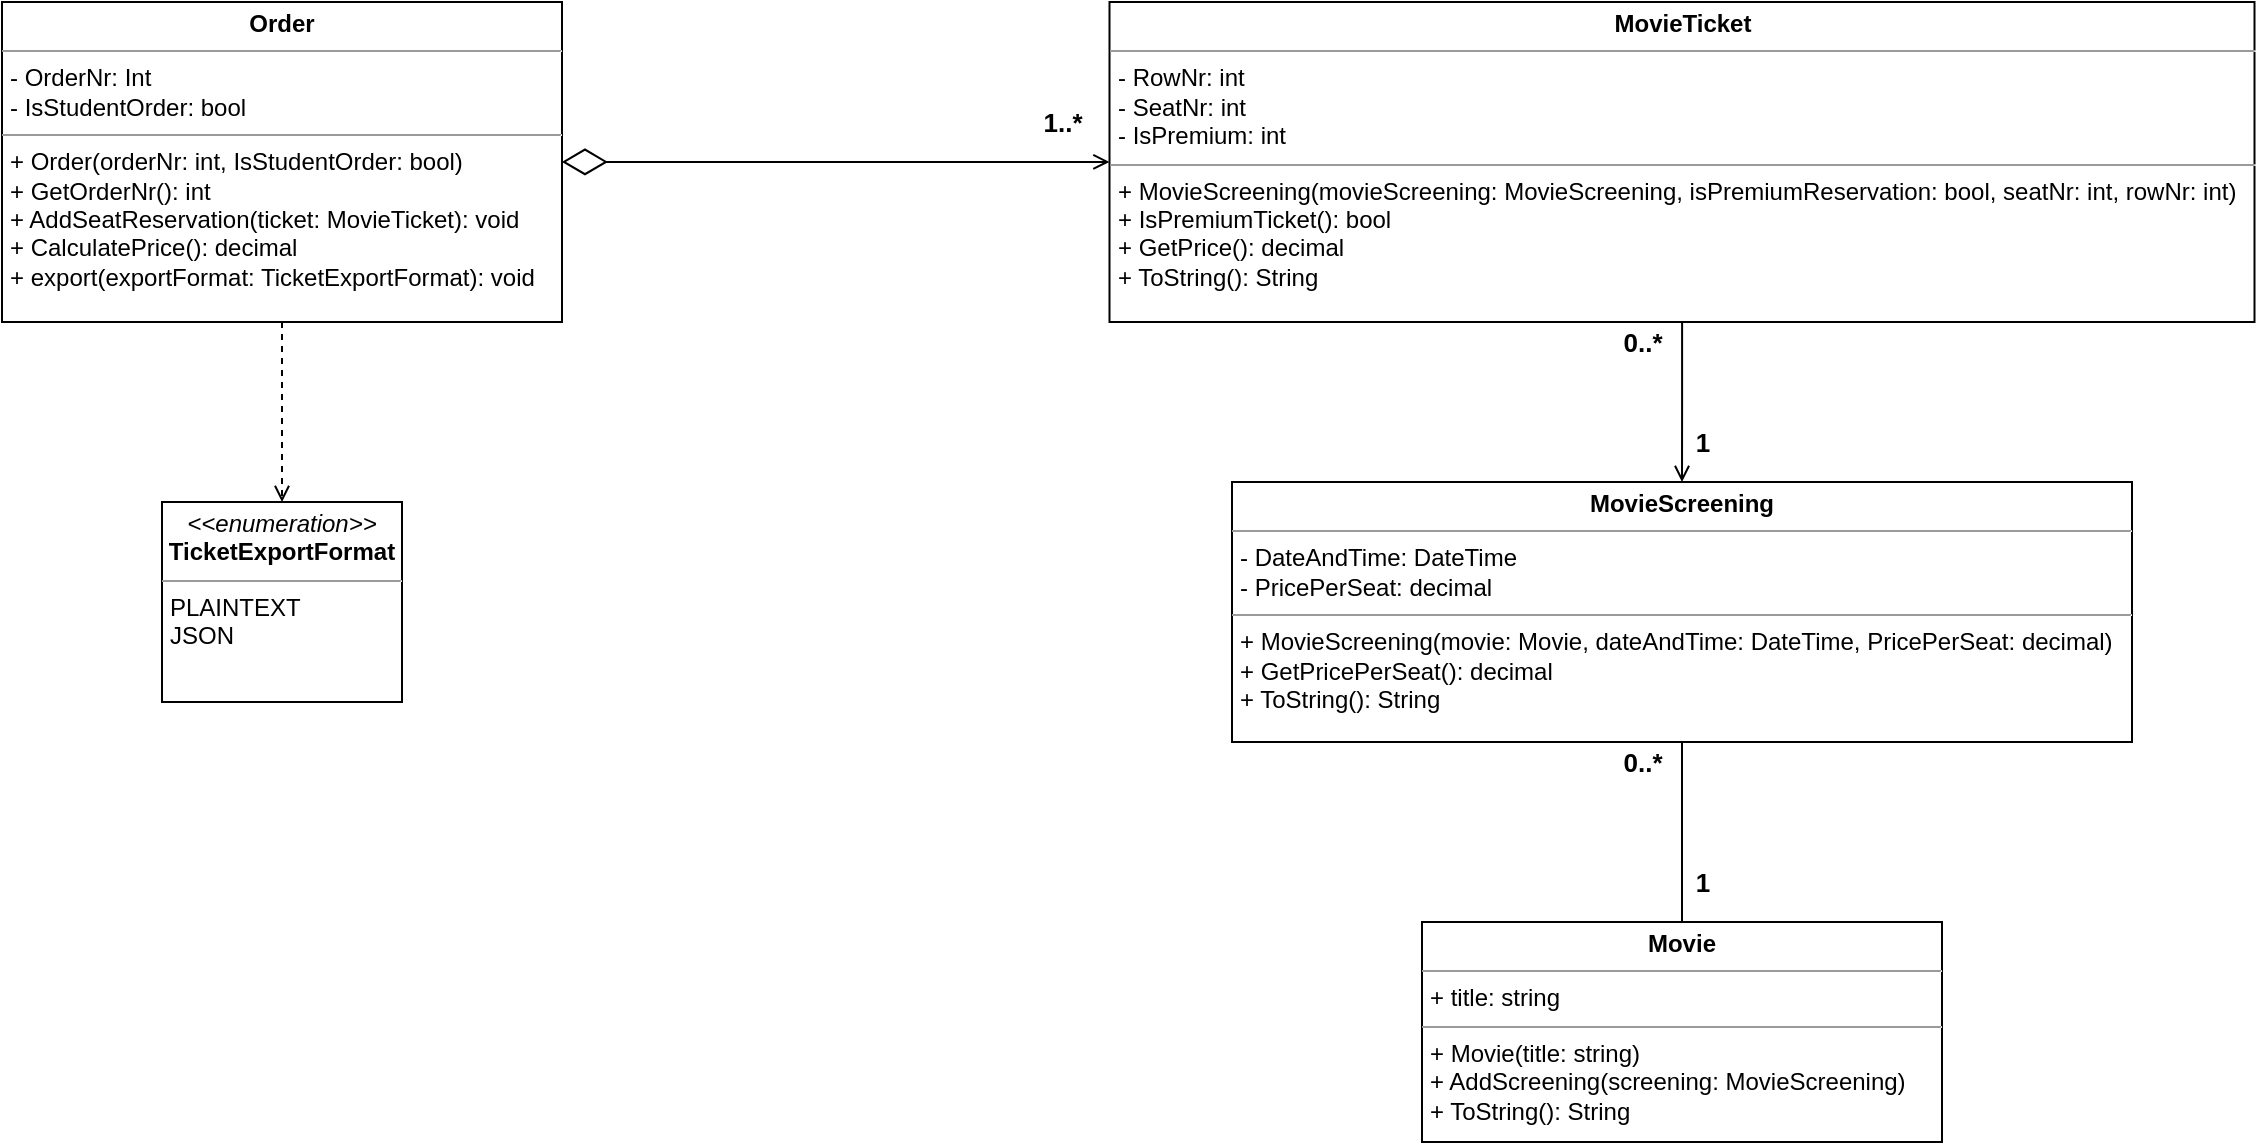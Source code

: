 <mxfile version="23.1.2" type="device">
  <diagram name="Pagina-1" id="U_jNc_FZuAALlaXXZ3Iq">
    <mxGraphModel dx="2466" dy="892" grid="1" gridSize="10" guides="1" tooltips="1" connect="1" arrows="1" fold="1" page="1" pageScale="1" pageWidth="827" pageHeight="1169" math="0" shadow="0">
      <root>
        <mxCell id="0" />
        <mxCell id="1" parent="0" />
        <mxCell id="fK8WGxgtLyPAO6y16H-V-1" value="&lt;p style=&quot;margin:0px;margin-top:4px;text-align:center;&quot;&gt;&lt;b&gt;Movie&lt;/b&gt;&lt;/p&gt;&lt;hr size=&quot;1&quot;&gt;&lt;p style=&quot;margin:0px;margin-left:4px;&quot;&gt;+ title: string&lt;br&gt;&lt;/p&gt;&lt;hr size=&quot;1&quot;&gt;&lt;p style=&quot;margin:0px;margin-left:4px;&quot;&gt;+ Movie(title: string)&lt;br&gt;+ AddScreening(screening: MovieScreening)&lt;br&gt;+ ToString(): String&lt;/p&gt;" style="verticalAlign=top;align=left;overflow=fill;fontSize=12;fontFamily=Helvetica;html=1;whiteSpace=wrap;" vertex="1" parent="1">
          <mxGeometry x="250" y="610" width="260" height="110" as="geometry" />
        </mxCell>
        <mxCell id="fK8WGxgtLyPAO6y16H-V-4" style="edgeStyle=orthogonalEdgeStyle;rounded=0;orthogonalLoop=1;jettySize=auto;html=1;entryX=0.5;entryY=0;entryDx=0;entryDy=0;endArrow=none;endFill=0;" edge="1" parent="1" source="fK8WGxgtLyPAO6y16H-V-2" target="fK8WGxgtLyPAO6y16H-V-1">
          <mxGeometry relative="1" as="geometry">
            <Array as="points">
              <mxPoint x="380" y="550" />
              <mxPoint x="380" y="550" />
            </Array>
          </mxGeometry>
        </mxCell>
        <mxCell id="fK8WGxgtLyPAO6y16H-V-6" value="&lt;font style=&quot;font-size: 13px;&quot;&gt;&lt;b&gt;1&lt;/b&gt;&lt;/font&gt;" style="edgeLabel;html=1;align=center;verticalAlign=middle;resizable=0;points=[];" vertex="1" connectable="0" parent="fK8WGxgtLyPAO6y16H-V-4">
          <mxGeometry x="-0.289" relative="1" as="geometry">
            <mxPoint x="10" y="38" as="offset" />
          </mxGeometry>
        </mxCell>
        <mxCell id="fK8WGxgtLyPAO6y16H-V-7" value="&lt;font style=&quot;font-size: 13px;&quot;&gt;&lt;b&gt;0..*&lt;/b&gt;&lt;/font&gt;" style="edgeLabel;html=1;align=center;verticalAlign=middle;resizable=0;points=[];" vertex="1" connectable="0" parent="fK8WGxgtLyPAO6y16H-V-4">
          <mxGeometry x="-0.267" relative="1" as="geometry">
            <mxPoint x="-20" y="-23" as="offset" />
          </mxGeometry>
        </mxCell>
        <mxCell id="fK8WGxgtLyPAO6y16H-V-2" value="&lt;p style=&quot;margin:0px;margin-top:4px;text-align:center;&quot;&gt;&lt;b&gt;MovieScreening&lt;/b&gt;&lt;/p&gt;&lt;hr size=&quot;1&quot;&gt;&lt;p style=&quot;margin:0px;margin-left:4px;&quot;&gt;- DateAndTime: DateTime&lt;br&gt;- PricePerSeat: decimal&lt;/p&gt;&lt;hr size=&quot;1&quot;&gt;&lt;p style=&quot;margin:0px;margin-left:4px;&quot;&gt;+ MovieScreening(movie: Movie, dateAndTime: DateTime, PricePerSeat: decimal)&lt;br&gt;+ GetPricePerSeat(): decimal&lt;br&gt;+ ToString(): String&lt;/p&gt;" style="verticalAlign=top;align=left;overflow=fill;fontSize=12;fontFamily=Helvetica;html=1;whiteSpace=wrap;" vertex="1" parent="1">
          <mxGeometry x="155" y="390" width="450" height="130" as="geometry" />
        </mxCell>
        <mxCell id="fK8WGxgtLyPAO6y16H-V-5" style="edgeStyle=orthogonalEdgeStyle;rounded=0;orthogonalLoop=1;jettySize=auto;html=1;entryX=0.5;entryY=0;entryDx=0;entryDy=0;endArrow=open;endFill=0;" edge="1" parent="1" source="fK8WGxgtLyPAO6y16H-V-3" target="fK8WGxgtLyPAO6y16H-V-2">
          <mxGeometry relative="1" as="geometry" />
        </mxCell>
        <mxCell id="fK8WGxgtLyPAO6y16H-V-8" value="&lt;font style=&quot;font-size: 13px;&quot;&gt;&lt;b&gt;0..*&lt;/b&gt;&lt;/font&gt;" style="edgeLabel;html=1;align=center;verticalAlign=middle;resizable=0;points=[];" vertex="1" connectable="0" parent="fK8WGxgtLyPAO6y16H-V-5">
          <mxGeometry x="-0.526" y="-2" relative="1" as="geometry">
            <mxPoint x="-18" y="-9" as="offset" />
          </mxGeometry>
        </mxCell>
        <mxCell id="fK8WGxgtLyPAO6y16H-V-9" value="&lt;font style=&quot;font-size: 13px;&quot;&gt;&lt;b&gt;1&lt;/b&gt;&lt;/font&gt;" style="edgeLabel;html=1;align=center;verticalAlign=middle;resizable=0;points=[];" vertex="1" connectable="0" parent="fK8WGxgtLyPAO6y16H-V-5">
          <mxGeometry x="-0.226" y="-1" relative="1" as="geometry">
            <mxPoint x="11" y="29" as="offset" />
          </mxGeometry>
        </mxCell>
        <mxCell id="fK8WGxgtLyPAO6y16H-V-11" style="edgeStyle=orthogonalEdgeStyle;rounded=0;orthogonalLoop=1;jettySize=auto;html=1;entryX=1;entryY=0.5;entryDx=0;entryDy=0;endArrow=diamondThin;endFill=0;startArrow=open;startFill=0;strokeWidth=1;endSize=20;" edge="1" parent="1">
          <mxGeometry relative="1" as="geometry">
            <mxPoint x="93.75" y="229.94" as="sourcePoint" />
            <mxPoint x="-180" y="229.94" as="targetPoint" />
          </mxGeometry>
        </mxCell>
        <mxCell id="fK8WGxgtLyPAO6y16H-V-12" value="&lt;font style=&quot;font-size: 13px;&quot;&gt;&lt;b&gt;1..*&lt;/b&gt;&lt;/font&gt;" style="edgeLabel;html=1;align=center;verticalAlign=middle;resizable=0;points=[];" vertex="1" connectable="0" parent="fK8WGxgtLyPAO6y16H-V-11">
          <mxGeometry x="-0.275" y="1" relative="1" as="geometry">
            <mxPoint x="75" y="-21" as="offset" />
          </mxGeometry>
        </mxCell>
        <mxCell id="fK8WGxgtLyPAO6y16H-V-3" value="&lt;p style=&quot;margin:0px;margin-top:4px;text-align:center;&quot;&gt;&lt;b&gt;MovieTicket&lt;/b&gt;&lt;/p&gt;&lt;hr size=&quot;1&quot;&gt;&lt;p style=&quot;margin:0px;margin-left:4px;&quot;&gt;- RowNr: int&lt;br&gt;- SeatNr: int&lt;br&gt;- IsPremium: int&lt;/p&gt;&lt;hr size=&quot;1&quot;&gt;&lt;p style=&quot;margin:0px;margin-left:4px;&quot;&gt;+ MovieScreening(movieScreening: MovieScreening, isPremiumReservation: bool, seatNr: int, rowNr: int)&lt;br&gt;+ IsPremiumTicket(): bool&lt;br&gt;+ GetPrice(): decimal&lt;br&gt;+ ToString(): String&lt;/p&gt;" style="verticalAlign=top;align=left;overflow=fill;fontSize=12;fontFamily=Helvetica;html=1;whiteSpace=wrap;" vertex="1" parent="1">
          <mxGeometry x="93.75" y="150" width="572.5" height="160" as="geometry" />
        </mxCell>
        <mxCell id="fK8WGxgtLyPAO6y16H-V-14" style="edgeStyle=orthogonalEdgeStyle;rounded=0;orthogonalLoop=1;jettySize=auto;html=1;entryX=0.5;entryY=0;entryDx=0;entryDy=0;dashed=1;endArrow=open;endFill=0;" edge="1" parent="1" source="fK8WGxgtLyPAO6y16H-V-10" target="fK8WGxgtLyPAO6y16H-V-13">
          <mxGeometry relative="1" as="geometry" />
        </mxCell>
        <mxCell id="fK8WGxgtLyPAO6y16H-V-10" value="&lt;p style=&quot;margin:0px;margin-top:4px;text-align:center;&quot;&gt;&lt;b&gt;Order&lt;/b&gt;&lt;/p&gt;&lt;hr size=&quot;1&quot;&gt;&lt;p style=&quot;margin:0px;margin-left:4px;&quot;&gt;- OrderNr: Int&lt;br&gt;- IsStudentOrder: bool&lt;/p&gt;&lt;hr size=&quot;1&quot;&gt;&lt;p style=&quot;margin:0px;margin-left:4px;&quot;&gt;+ Order(orderNr: int, IsStudentOrder: bool)&lt;br&gt;+ GetOrderNr(): int&lt;br&gt;+ AddSeatReservation(ticket: MovieTicket): void&lt;br&gt;+ CalculatePrice(): decimal&lt;br&gt;+ export(exportFormat: TicketExportFormat): void&lt;/p&gt;" style="verticalAlign=top;align=left;overflow=fill;fontSize=12;fontFamily=Helvetica;html=1;whiteSpace=wrap;" vertex="1" parent="1">
          <mxGeometry x="-460" y="150" width="280" height="160" as="geometry" />
        </mxCell>
        <mxCell id="fK8WGxgtLyPAO6y16H-V-13" value="&lt;p style=&quot;margin:0px;margin-top:4px;text-align:center;&quot;&gt;&lt;i&gt;&amp;lt;&amp;lt;enumeration&amp;gt;&amp;gt;&lt;/i&gt;&lt;br&gt;&lt;b&gt;TicketExportFormat&lt;/b&gt;&lt;/p&gt;&lt;hr size=&quot;1&quot;&gt;&lt;p style=&quot;margin:0px;margin-left:4px;&quot;&gt;PLAINTEXT&lt;br&gt;JSON&lt;/p&gt;" style="verticalAlign=top;align=left;overflow=fill;fontSize=12;fontFamily=Helvetica;html=1;whiteSpace=wrap;" vertex="1" parent="1">
          <mxGeometry x="-380" y="400" width="120" height="100" as="geometry" />
        </mxCell>
      </root>
    </mxGraphModel>
  </diagram>
</mxfile>
